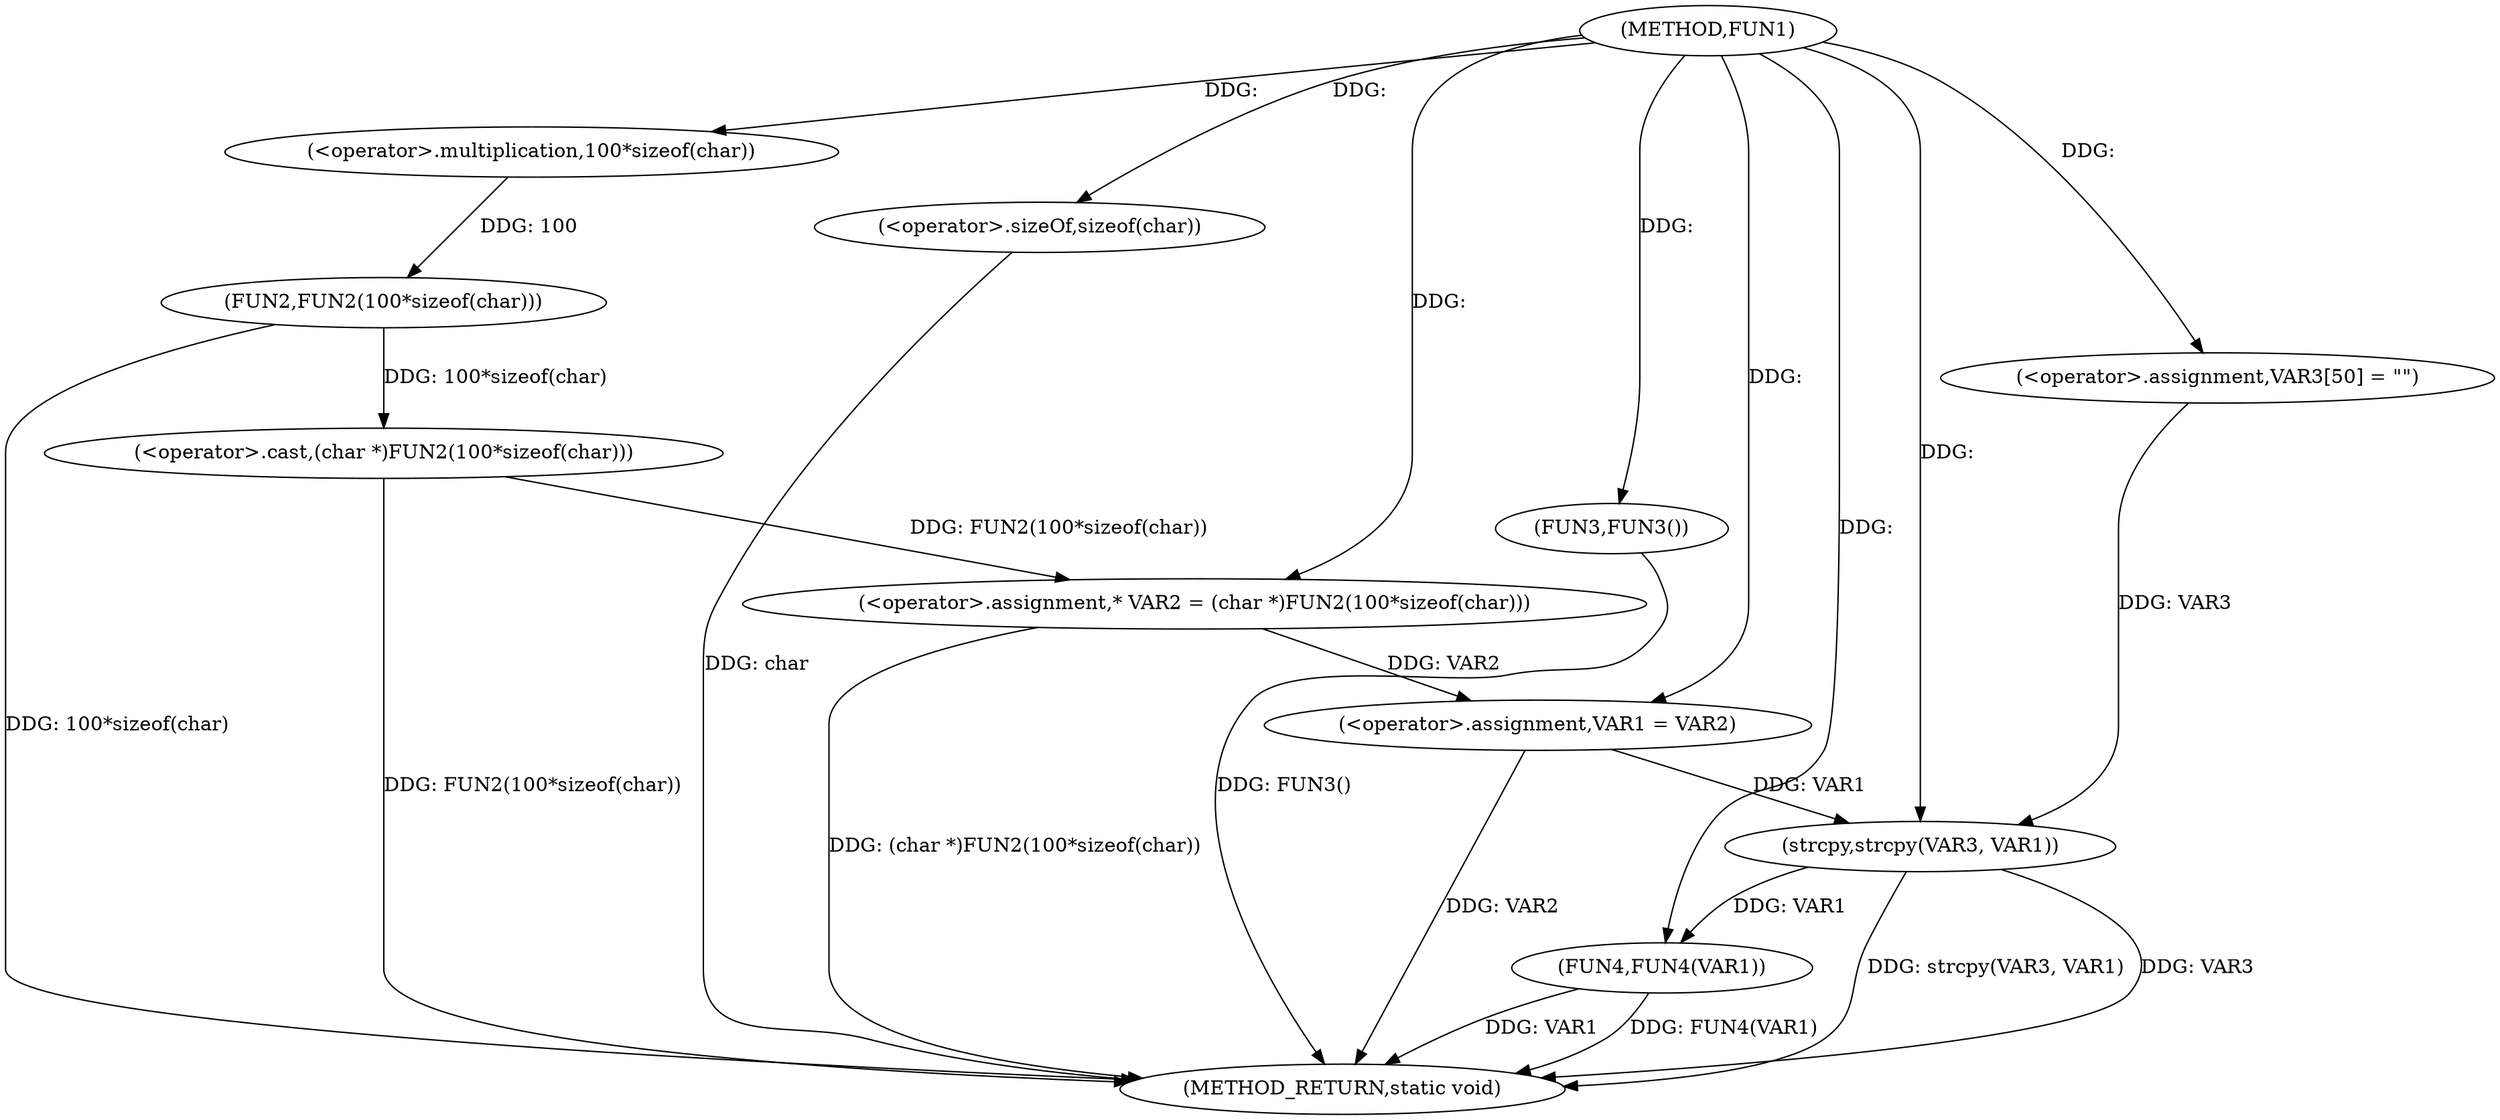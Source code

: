 digraph FUN1 {  
"1000100" [label = "(METHOD,FUN1)" ]
"1000129" [label = "(METHOD_RETURN,static void)" ]
"1000104" [label = "(<operator>.assignment,* VAR2 = (char *)FUN2(100*sizeof(char)))" ]
"1000106" [label = "(<operator>.cast,(char *)FUN2(100*sizeof(char)))" ]
"1000108" [label = "(FUN2,FUN2(100*sizeof(char)))" ]
"1000109" [label = "(<operator>.multiplication,100*sizeof(char))" ]
"1000111" [label = "(<operator>.sizeOf,sizeof(char))" ]
"1000113" [label = "(<operator>.assignment,VAR1 = VAR2)" ]
"1000117" [label = "(FUN3,FUN3())" ]
"1000121" [label = "(<operator>.assignment,VAR3[50] = \"\")" ]
"1000124" [label = "(strcpy,strcpy(VAR3, VAR1))" ]
"1000127" [label = "(FUN4,FUN4(VAR1))" ]
  "1000117" -> "1000129"  [ label = "DDG: FUN3()"] 
  "1000124" -> "1000129"  [ label = "DDG: VAR3"] 
  "1000106" -> "1000129"  [ label = "DDG: FUN2(100*sizeof(char))"] 
  "1000127" -> "1000129"  [ label = "DDG: FUN4(VAR1)"] 
  "1000111" -> "1000129"  [ label = "DDG: char"] 
  "1000127" -> "1000129"  [ label = "DDG: VAR1"] 
  "1000124" -> "1000129"  [ label = "DDG: strcpy(VAR3, VAR1)"] 
  "1000113" -> "1000129"  [ label = "DDG: VAR2"] 
  "1000104" -> "1000129"  [ label = "DDG: (char *)FUN2(100*sizeof(char))"] 
  "1000108" -> "1000129"  [ label = "DDG: 100*sizeof(char)"] 
  "1000106" -> "1000104"  [ label = "DDG: FUN2(100*sizeof(char))"] 
  "1000100" -> "1000104"  [ label = "DDG: "] 
  "1000108" -> "1000106"  [ label = "DDG: 100*sizeof(char)"] 
  "1000109" -> "1000108"  [ label = "DDG: 100"] 
  "1000100" -> "1000109"  [ label = "DDG: "] 
  "1000100" -> "1000111"  [ label = "DDG: "] 
  "1000104" -> "1000113"  [ label = "DDG: VAR2"] 
  "1000100" -> "1000113"  [ label = "DDG: "] 
  "1000100" -> "1000117"  [ label = "DDG: "] 
  "1000100" -> "1000121"  [ label = "DDG: "] 
  "1000121" -> "1000124"  [ label = "DDG: VAR3"] 
  "1000100" -> "1000124"  [ label = "DDG: "] 
  "1000113" -> "1000124"  [ label = "DDG: VAR1"] 
  "1000124" -> "1000127"  [ label = "DDG: VAR1"] 
  "1000100" -> "1000127"  [ label = "DDG: "] 
}
